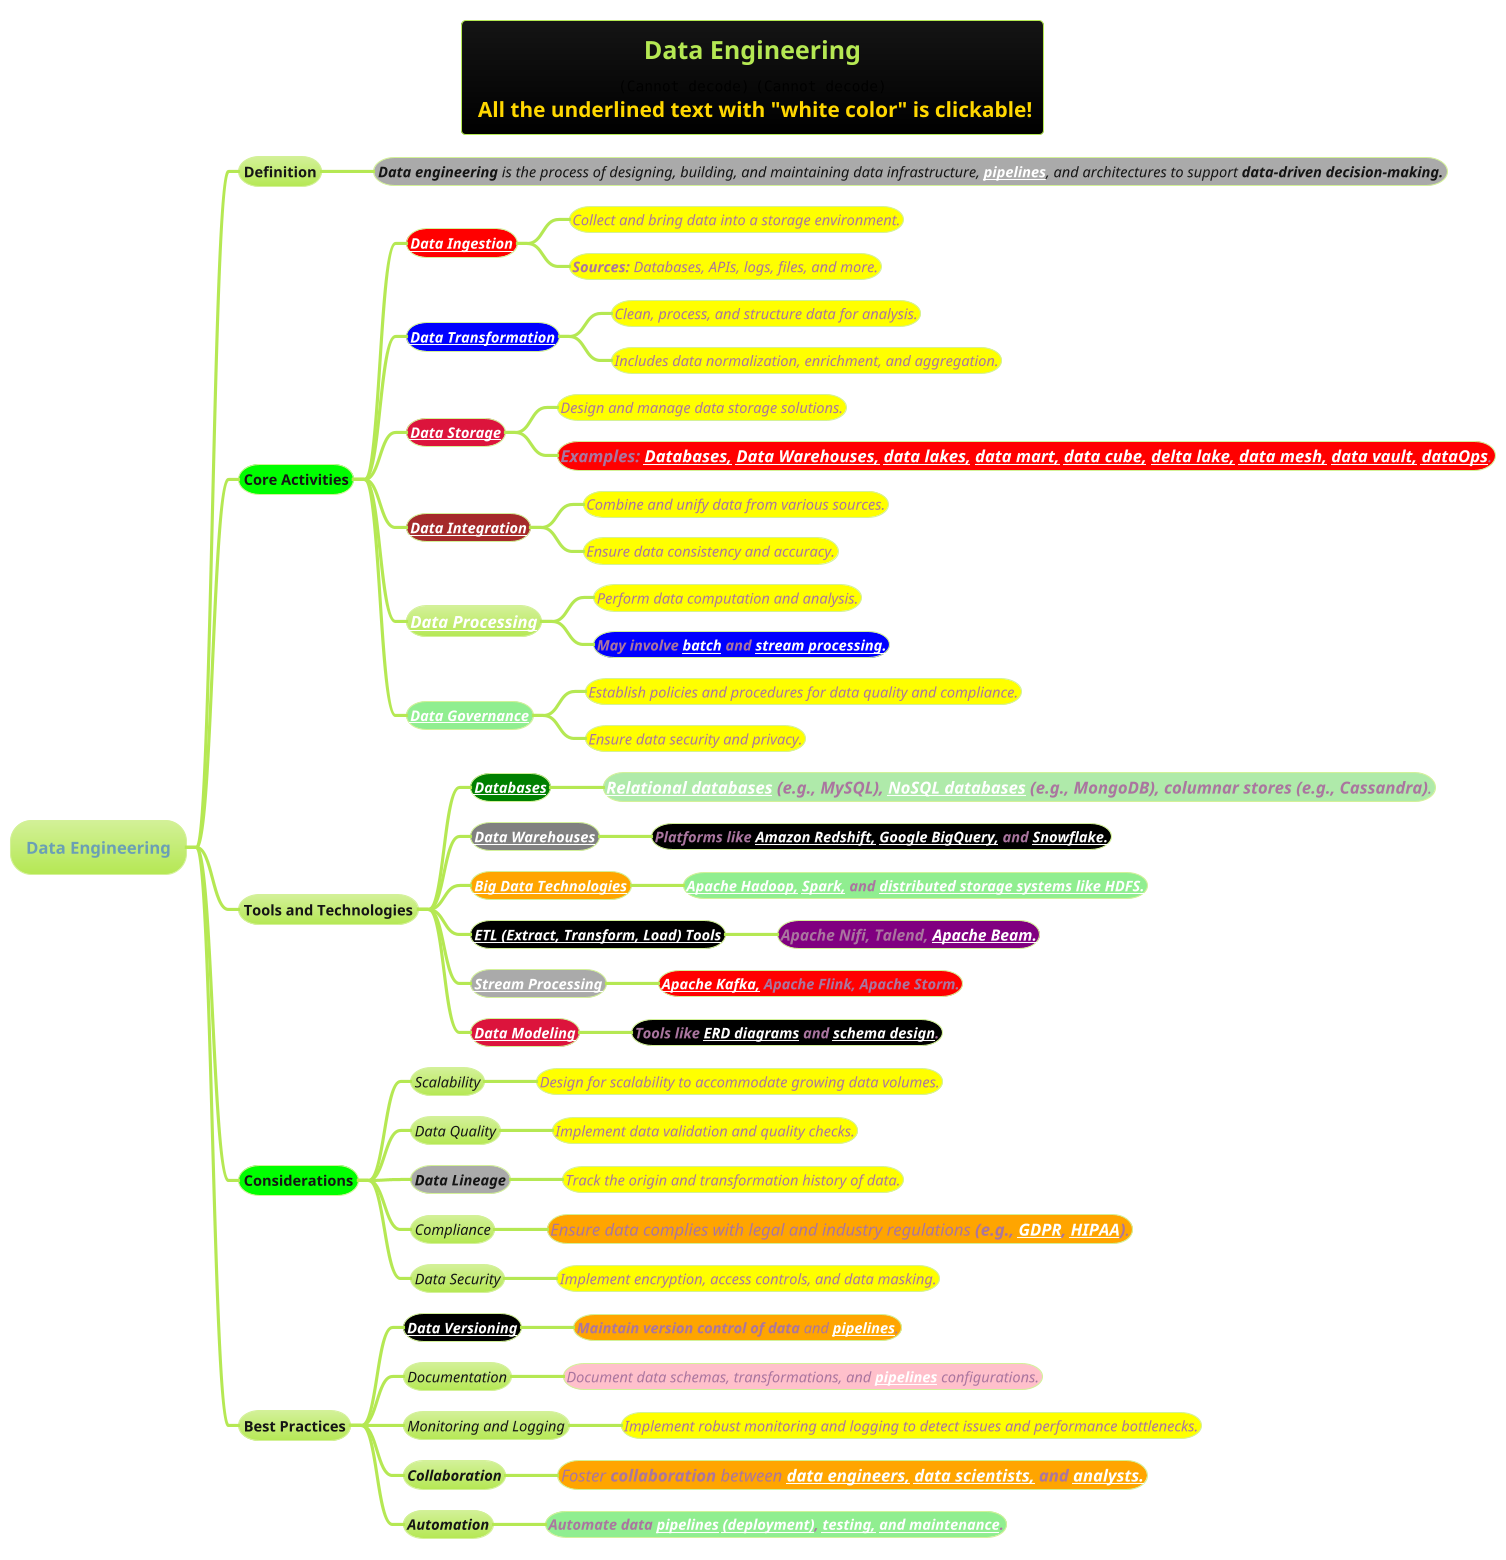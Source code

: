 @startmindmap
title =Data Engineering\n<img:images/img.png> <img:images/img_1.png>\n <color #gold>All the underlined text with "white color" is clickable!
!theme hacker

* Data Engineering
** Definition
***[#a] ====<size:14>**Data engineering** is the process of designing, building, and maintaining data infrastructure, **[[data-pipeline/advanced-data-pipeline.puml pipelines]]**, and architectures to support **data-driven decision-making.**

**[#lime] Core Activities
***[#red] ====<size:14>**[[data-pipeline/Data-Ingestion.puml Data Ingestion]]**
****[#yellow] ====<size:14>Collect and bring data into a storage environment.
****[#yellow] ====<size:14>**Sources:** Databases, APIs, logs, files, and more.

***[#blue] ====<size:14>**[[data-preprocessing-(or-wrangling)/Data-Preprocessing.puml Data Transformation]]**
****[#yellow] ====<size:14>Clean, process, and structure data for analysis.
****[#yellow] ====<size:14>Includes data normalization, enrichment, and aggregation.

***[#crimson] ====<size:14>**[[data-storage-and-management/Data-Lake-vs-Data-Warehouse.puml Data Storage]]**
****[#yellow] ====<size:14>Design and manage data storage solutions.
****[#red] ====<size:16>**Examples:** **[[../../../books/1-books-backlog/DBMS/dbms.puml Databases,]] [[data-storage-and-management/Data-Warehouse.puml Data Warehouses,]] [[data-storage-and-management/Data-Lake.puml data lakes,]] [[data-storage-and-management/Data-mart.puml data mart,]] [[data-storage-and-management/Data-Cube.puml data cube,]] [[data-storage-and-management/Delta-Lake.puml delta lake,]] [[data-storage-and-management/Data-Mesh.puml data mesh,]] [[data-storage-and-management/modeling-methodology/Data-Vault-vs-3NF-vs-Dimensional-Modeling.puml data vault,]] [[data-storage-and-management/DataOps.puml dataOps]]**.

***[#brown] ====<size:14>**[[data-preprocessing-(or-wrangling)/4-Data-Integration Data Integration]]**
****[#yellow] ====<size:14>Combine and unify data from various sources.
****[#yellow] ====<size:14>Ensure data consistency and accuracy.

*** ====<size:16>**[[Data-Processing.puml Data Processing]]**
****[#yellow] ====<size:14>Perform data computation and analysis.
****[#blue] ====<size:14>**May involve [[data-pipeline/Batch-Processing.puml batch]] and [[data-pipeline/Stream-Processing.puml stream processing.]]**

***[#lightgreen] ====<size:14>**[[Data-Governance.puml Data Governance]]**
****[#yellow] ====<size:14>Establish policies and procedures for data quality and compliance.
****[#yellow] ====<size:14>Ensure data security and privacy.

** Tools and Technologies
***[#green] ====<size:14>**[[../../../books/1-books-backlog/DBMS/Designing-Data-Intensive-Applications.puml Databases]]**
****[#afeaaa] ====<size:16>**[[../../../books/1-books-backlog/DBMS/Five-Basic-SQL-Joins.puml Relational databases]] (e.g., MySQL), [[../../../books/1-books-backlog/DBMS/NoSQL-Constructs.puml NoSQL databases]] (e.g., MongoDB), columnar stores (e.g., Cassandra)**.

***[#grey] ====<size:14>**[[data-storage-and-management/Data-Warehouse.puml Data Warehouses]]**
****[#black] ====<size:14>**Platforms like** **[[../../../cloud-computing/AWS-Cloud/Amazon-Redshift.puml Amazon Redshift,]]** **[[../../Apache-Big-Data-Ecosystem/Google-BigQuery.puml Google BigQuery,]] and** **[[../../Apache-Big-Data-Ecosystem/Snowflake.puml Snowflake.]]**

***[#orange] ====<size:14>**[[../../Apache-Big-Data-Ecosystem/1-Apache-Big-Data-Ecosystem.puml Big Data Technologies]]**
****[#lightgreen] ====<size:14>**[[../../Apache-Big-Data-Ecosystem/Hadoop.puml Apache Hadoop,]]** **[[../../Apache-Big-Data-Ecosystem/Apache-Spark.puml Spark,]] and** **[[../../Apache-Big-Data-Ecosystem/Hadoop-Distributed-File-System-(HDFS).puml distributed storage systems like HDFS.]]**

***[#black] ====<size:14>**[[../data-or-database-migration/Data-Migration-Strategies/ETL-(Extract-Transform-Load)-Strategy.puml ETL (Extract, Transform, Load) Tools]]**
****[#purple] ====<size:15>**Apache Nifi, Talend,** **[[../../Apache-Big-Data-Ecosystem/Apache-Beam.puml Apache Beam.]]**

***[#aaaaaa] ====<size:14>**[[data-pipeline/Stream-Processing-vs-Batch-Processing.puml Stream Processing]]**
****[#red] ====<size:14>**[[../../Apache-Big-Data-Ecosystem/apache-kafka.puml Apache Kafka,]]** **Apache Flink, Apache Storm.**

***[#crimson] ====<size:14>**[[data-storage-and-management/modeling-methodology/Data-Modeling.puml Data Modeling]]**
****[#black] ====<size:14>**Tools like [[../../../books/1-books-backlog/DBMS/erd-normalization.puml ERD diagrams]] and** **[[Schema-Design.puml schema design]].**

**[#lime] Considerations
*** ====<size:14>Scalability
****[#yellow] ====<size:14>Design for scalability to accommodate growing data volumes.

*** ====<size:14>Data Quality
****[#yellow] ====<size:14>Implement data validation and quality checks.

***[#a] ====<size:14>**Data Lineage**
****[#yellow] ====<size:14>Track the origin and transformation history of data.

*** ====<size:14>Compliance
****[#orange] ====<size:16>Ensure data complies with legal and industry regulations **(e.g., [[GDPR.puml GDPR]], [[HIPAA.puml HIPAA]])**.

*** ====<size:14>Data Security
****[#yellow] ====<size:14>Implement encryption, access controls, and data masking.

** Best Practices
***[#black] ====<size:14>**[[Data-Versioning.puml Data Versioning]]**
****[#orange] ====<size:14>**Maintain version control of data** and **[[data-pipeline/advanced-data-pipeline.puml pipelines]]**.

*** ====<size:14>Documentation
****[#pink] ====<size:14>Document data schemas, transformations, and **[[data-pipeline/advanced-data-pipeline.puml pipelines]]** configurations.

*** ====<size:14>Monitoring and Logging
****[#yellow] ====<size:14>Implement robust monitoring and logging to detect issues and performance bottlenecks.

*** ====<size:14>**Collaboration**
****[#orange] ====<size:16>Foster **collaboration** between **[[../11-key-areas-of-Data-Management-and-specific-data-roles/Data-Engineer.puml data engineers,]]** **[[../11-key-areas-of-Data-Management-and-specific-data-roles/Data-Scientist.puml data scientists,]] and** **[[../11-key-areas-of-Data-Management-and-specific-data-roles/Business-Analyst-vs-Data-Analyst.puml analysts.]]**

*** ====<size:14>**Automation**
****[#lightgreen] ====<size:14>**Automate data [[data-pipeline/advanced-data-pipeline.puml pipelines]] [[../../../3-programming-languages/architectural-characteristics/Deployability.puml (deployment)]], [[../../../books/1-books-backlog/software-testing/Levels-of-Testing.puml testing,]] [[../../../3-programming-languages/architectural-characteristics/Maintainability.puml and maintenance]].**

@endmindmap
